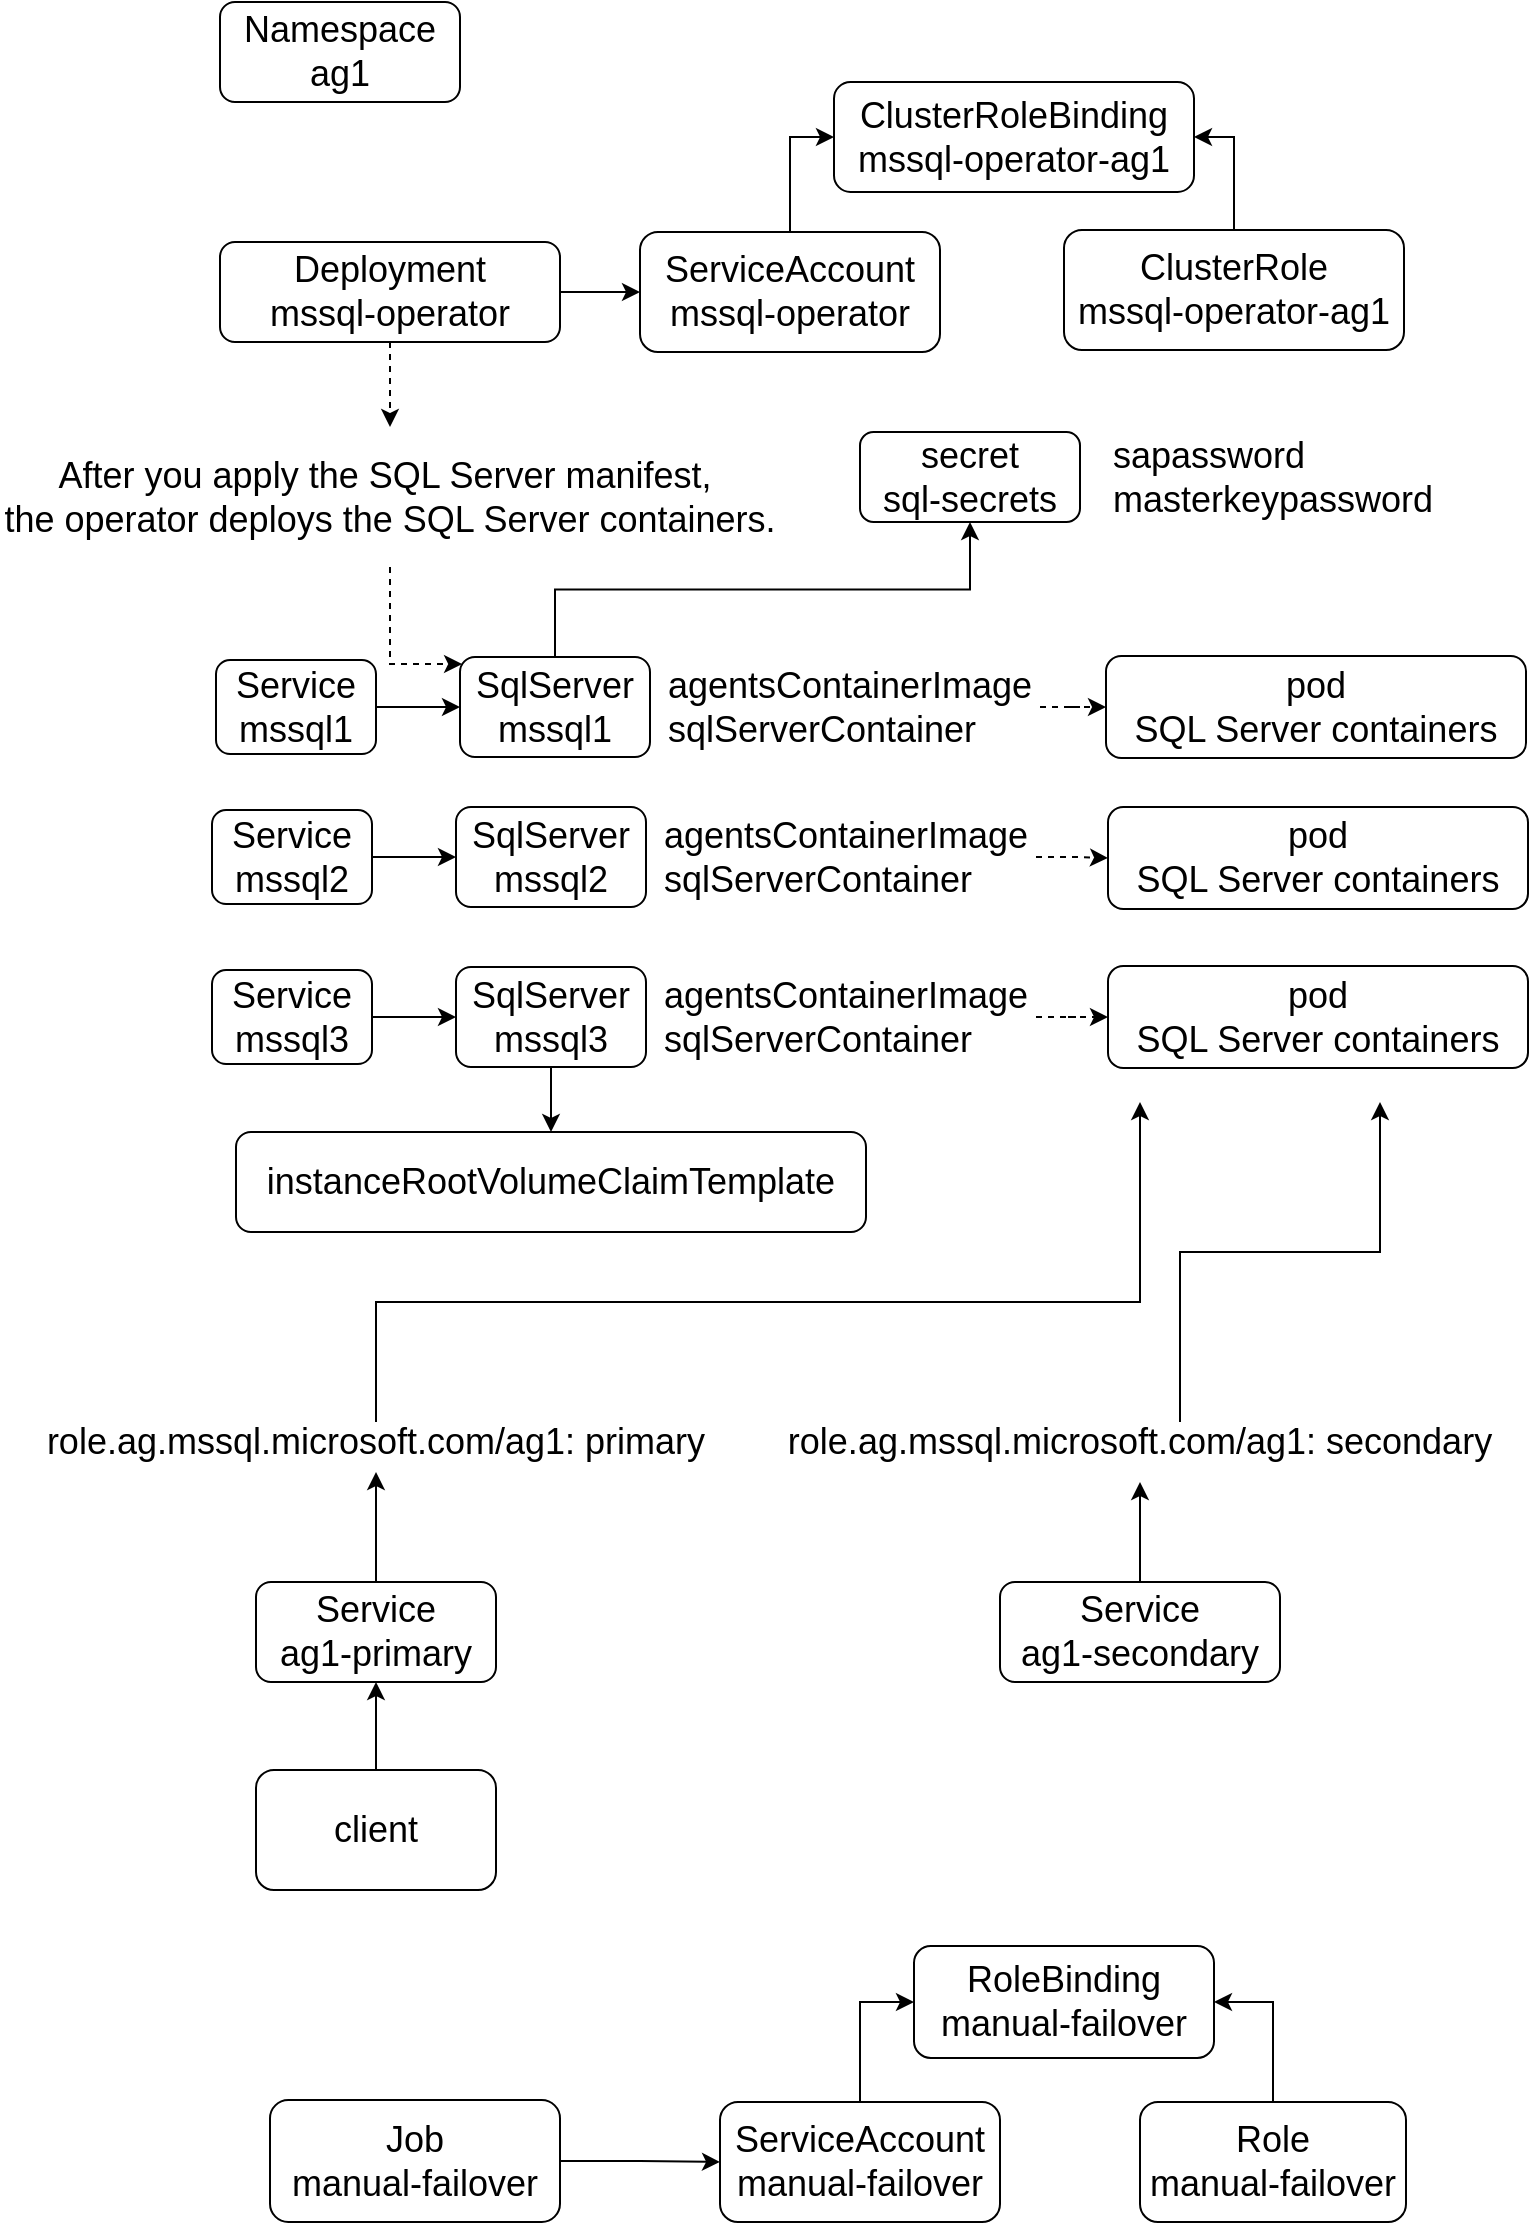 <mxfile version="10.5.9" type="device"><diagram id="M01gMUNR04oq7YV_vKuA" name="Page-1"><mxGraphModel dx="840" dy="512" grid="1" gridSize="10" guides="1" tooltips="1" connect="1" arrows="1" fold="1" page="1" pageScale="1" pageWidth="827" pageHeight="1169" math="0" shadow="0"><root><mxCell id="0"/><mxCell id="1" parent="0"/><mxCell id="R18EmMhRiEevm34BI0Ie-1" value="&lt;span&gt;&lt;font style=&quot;font-size: 18px&quot;&gt;Namespace&lt;br&gt;ag1&lt;/font&gt;&lt;/span&gt;" style="rounded=1;whiteSpace=wrap;html=1;" vertex="1" parent="1"><mxGeometry x="170" y="60" width="120" height="50" as="geometry"/></mxCell><mxCell id="R18EmMhRiEevm34BI0Ie-6" style="edgeStyle=orthogonalEdgeStyle;rounded=0;orthogonalLoop=1;jettySize=auto;html=1;entryX=0;entryY=0.5;entryDx=0;entryDy=0;exitX=0.5;exitY=0;exitDx=0;exitDy=0;" edge="1" parent="1" source="R18EmMhRiEevm34BI0Ie-3" target="R18EmMhRiEevm34BI0Ie-5"><mxGeometry relative="1" as="geometry"/></mxCell><mxCell id="R18EmMhRiEevm34BI0Ie-3" value="&lt;font style=&quot;font-size: 18px&quot;&gt;ServiceAccount&lt;br&gt;mssql-operator&lt;/font&gt;" style="rounded=1;whiteSpace=wrap;html=1;" vertex="1" parent="1"><mxGeometry x="380" y="175" width="150" height="60" as="geometry"/></mxCell><mxCell id="R18EmMhRiEevm34BI0Ie-7" style="edgeStyle=orthogonalEdgeStyle;rounded=0;orthogonalLoop=1;jettySize=auto;html=1;exitX=0.5;exitY=0;exitDx=0;exitDy=0;entryX=1;entryY=0.5;entryDx=0;entryDy=0;" edge="1" parent="1" source="R18EmMhRiEevm34BI0Ie-4" target="R18EmMhRiEevm34BI0Ie-5"><mxGeometry relative="1" as="geometry"/></mxCell><mxCell id="R18EmMhRiEevm34BI0Ie-4" value="&lt;font style=&quot;font-size: 18px&quot;&gt;ClusterRole&lt;br&gt;mssql-operator-ag1&lt;/font&gt;&lt;br&gt;" style="rounded=1;whiteSpace=wrap;html=1;" vertex="1" parent="1"><mxGeometry x="592" y="174" width="170" height="60" as="geometry"/></mxCell><mxCell id="R18EmMhRiEevm34BI0Ie-5" value="&lt;font style=&quot;font-size: 18px&quot;&gt;ClusterRoleBinding&lt;br&gt;mssql-operator-ag1&lt;/font&gt;&lt;br&gt;" style="rounded=1;whiteSpace=wrap;html=1;" vertex="1" parent="1"><mxGeometry x="477" y="100" width="180" height="55" as="geometry"/></mxCell><mxCell id="R18EmMhRiEevm34BI0Ie-29" style="edgeStyle=orthogonalEdgeStyle;rounded=0;orthogonalLoop=1;jettySize=auto;html=1;dashed=1;" edge="1" parent="1" source="R18EmMhRiEevm34BI0Ie-8" target="R18EmMhRiEevm34BI0Ie-28"><mxGeometry relative="1" as="geometry"/></mxCell><mxCell id="R18EmMhRiEevm34BI0Ie-31" style="edgeStyle=orthogonalEdgeStyle;rounded=0;orthogonalLoop=1;jettySize=auto;html=1;exitX=1;exitY=0.5;exitDx=0;exitDy=0;entryX=0;entryY=0.5;entryDx=0;entryDy=0;" edge="1" parent="1" source="R18EmMhRiEevm34BI0Ie-8" target="R18EmMhRiEevm34BI0Ie-3"><mxGeometry relative="1" as="geometry"/></mxCell><mxCell id="R18EmMhRiEevm34BI0Ie-8" value="&lt;font style=&quot;font-size: 18px&quot;&gt;Deployment&lt;br&gt;mssql-operator&lt;/font&gt;&lt;br&gt;" style="rounded=1;whiteSpace=wrap;html=1;" vertex="1" parent="1"><mxGeometry x="170" y="180" width="170" height="50" as="geometry"/></mxCell><mxCell id="R18EmMhRiEevm34BI0Ie-9" value="&lt;font style=&quot;font-size: 18px&quot;&gt;secret&lt;br&gt;sql-secrets&lt;/font&gt;&lt;br&gt;" style="rounded=1;whiteSpace=wrap;html=1;" vertex="1" parent="1"><mxGeometry x="490" y="275" width="110" height="45" as="geometry"/></mxCell><mxCell id="R18EmMhRiEevm34BI0Ie-10" value="&lt;div style=&quot;text-align: left&quot;&gt;&lt;span style=&quot;font-size: 18px&quot;&gt;sapassword&lt;/span&gt;&lt;/div&gt;&lt;font style=&quot;font-size: 18px&quot;&gt;&lt;div style=&quot;text-align: left&quot;&gt;&lt;span&gt;masterkeypassword&lt;/span&gt;&lt;/div&gt;&lt;/font&gt;" style="text;html=1;strokeColor=none;fillColor=none;align=center;verticalAlign=middle;whiteSpace=wrap;rounded=0;" vertex="1" parent="1"><mxGeometry x="610" y="272.5" width="173" height="50" as="geometry"/></mxCell><mxCell id="R18EmMhRiEevm34BI0Ie-23" style="edgeStyle=orthogonalEdgeStyle;rounded=0;orthogonalLoop=1;jettySize=auto;html=1;entryX=0.5;entryY=1;entryDx=0;entryDy=0;exitX=0.5;exitY=0;exitDx=0;exitDy=0;" edge="1" parent="1" source="R18EmMhRiEevm34BI0Ie-11" target="R18EmMhRiEevm34BI0Ie-9"><mxGeometry relative="1" as="geometry"/></mxCell><mxCell id="R18EmMhRiEevm34BI0Ie-11" value="&lt;font style=&quot;font-size: 18px&quot;&gt;SqlServer&lt;br&gt;mssql1&lt;/font&gt;&lt;br&gt;" style="rounded=1;whiteSpace=wrap;html=1;" vertex="1" parent="1"><mxGeometry x="290" y="387.5" width="95" height="50" as="geometry"/></mxCell><mxCell id="R18EmMhRiEevm34BI0Ie-33" value="" style="edgeStyle=orthogonalEdgeStyle;rounded=0;orthogonalLoop=1;jettySize=auto;html=1;dashed=1;" edge="1" parent="1" source="R18EmMhRiEevm34BI0Ie-12" target="R18EmMhRiEevm34BI0Ie-32"><mxGeometry relative="1" as="geometry"/></mxCell><mxCell id="R18EmMhRiEevm34BI0Ie-12" value="&lt;div style=&quot;text-align: left&quot;&gt;&lt;span style=&quot;font-size: 18px&quot;&gt;agentsContainerImage&lt;/span&gt;&lt;/div&gt;&lt;font style=&quot;font-size: 18px&quot;&gt;&lt;div style=&quot;text-align: left&quot;&gt;&lt;span&gt;sqlServerContainer&lt;/span&gt;&lt;/div&gt;&lt;/font&gt;" style="text;html=1;strokeColor=none;fillColor=none;align=center;verticalAlign=middle;whiteSpace=wrap;rounded=0;" vertex="1" parent="1"><mxGeometry x="390" y="385" width="190" height="55" as="geometry"/></mxCell><mxCell id="R18EmMhRiEevm34BI0Ie-14" style="edgeStyle=orthogonalEdgeStyle;rounded=0;orthogonalLoop=1;jettySize=auto;html=1;entryX=0;entryY=0.5;entryDx=0;entryDy=0;" edge="1" parent="1" source="R18EmMhRiEevm34BI0Ie-13" target="R18EmMhRiEevm34BI0Ie-11"><mxGeometry relative="1" as="geometry"/></mxCell><mxCell id="R18EmMhRiEevm34BI0Ie-13" value="&lt;font style=&quot;font-size: 18px&quot;&gt;Service&lt;br&gt;mssql1&lt;/font&gt;&lt;br&gt;" style="rounded=1;whiteSpace=wrap;html=1;" vertex="1" parent="1"><mxGeometry x="168" y="389" width="80" height="47" as="geometry"/></mxCell><mxCell id="R18EmMhRiEevm34BI0Ie-15" value="&lt;font style=&quot;font-size: 18px&quot;&gt;SqlServer&lt;br&gt;mssql2&lt;/font&gt;&lt;br&gt;" style="rounded=1;whiteSpace=wrap;html=1;" vertex="1" parent="1"><mxGeometry x="288" y="462.5" width="95" height="50" as="geometry"/></mxCell><mxCell id="R18EmMhRiEevm34BI0Ie-37" value="" style="edgeStyle=orthogonalEdgeStyle;rounded=0;orthogonalLoop=1;jettySize=auto;html=1;dashed=1;" edge="1" parent="1" source="R18EmMhRiEevm34BI0Ie-16" target="R18EmMhRiEevm34BI0Ie-35"><mxGeometry relative="1" as="geometry"/></mxCell><mxCell id="R18EmMhRiEevm34BI0Ie-16" value="&lt;div style=&quot;text-align: left&quot;&gt;&lt;span style=&quot;font-size: 18px&quot;&gt;agentsContainerImage&lt;/span&gt;&lt;/div&gt;&lt;font style=&quot;font-size: 18px&quot;&gt;&lt;div style=&quot;text-align: left&quot;&gt;&lt;span&gt;sqlServerContainer&lt;/span&gt;&lt;/div&gt;&lt;/font&gt;" style="text;html=1;strokeColor=none;fillColor=none;align=center;verticalAlign=middle;whiteSpace=wrap;rounded=0;" vertex="1" parent="1"><mxGeometry x="388" y="460" width="190" height="55" as="geometry"/></mxCell><mxCell id="R18EmMhRiEevm34BI0Ie-17" style="edgeStyle=orthogonalEdgeStyle;rounded=0;orthogonalLoop=1;jettySize=auto;html=1;entryX=0;entryY=0.5;entryDx=0;entryDy=0;" edge="1" parent="1" source="R18EmMhRiEevm34BI0Ie-18" target="R18EmMhRiEevm34BI0Ie-15"><mxGeometry relative="1" as="geometry"/></mxCell><mxCell id="R18EmMhRiEevm34BI0Ie-18" value="&lt;font style=&quot;font-size: 18px&quot;&gt;Service&lt;br&gt;mssql2&lt;/font&gt;&lt;br&gt;" style="rounded=1;whiteSpace=wrap;html=1;" vertex="1" parent="1"><mxGeometry x="166" y="464" width="80" height="47" as="geometry"/></mxCell><mxCell id="R18EmMhRiEevm34BI0Ie-25" style="edgeStyle=orthogonalEdgeStyle;rounded=0;orthogonalLoop=1;jettySize=auto;html=1;entryX=0.5;entryY=0;entryDx=0;entryDy=0;" edge="1" parent="1" source="R18EmMhRiEevm34BI0Ie-19" target="R18EmMhRiEevm34BI0Ie-24"><mxGeometry relative="1" as="geometry"/></mxCell><mxCell id="R18EmMhRiEevm34BI0Ie-19" value="&lt;font style=&quot;font-size: 18px&quot;&gt;SqlServer&lt;br&gt;mssql3&lt;/font&gt;&lt;br&gt;" style="rounded=1;whiteSpace=wrap;html=1;" vertex="1" parent="1"><mxGeometry x="288" y="542.5" width="95" height="50" as="geometry"/></mxCell><mxCell id="R18EmMhRiEevm34BI0Ie-39" style="edgeStyle=orthogonalEdgeStyle;rounded=0;orthogonalLoop=1;jettySize=auto;html=1;entryX=0;entryY=0.5;entryDx=0;entryDy=0;dashed=1;" edge="1" parent="1" source="R18EmMhRiEevm34BI0Ie-20" target="R18EmMhRiEevm34BI0Ie-36"><mxGeometry relative="1" as="geometry"/></mxCell><mxCell id="R18EmMhRiEevm34BI0Ie-20" value="&lt;div style=&quot;text-align: left&quot;&gt;&lt;span style=&quot;font-size: 18px&quot;&gt;agentsContainerImage&lt;/span&gt;&lt;/div&gt;&lt;font style=&quot;font-size: 18px&quot;&gt;&lt;div style=&quot;text-align: left&quot;&gt;&lt;span&gt;sqlServerContainer&lt;/span&gt;&lt;/div&gt;&lt;/font&gt;" style="text;html=1;strokeColor=none;fillColor=none;align=center;verticalAlign=middle;whiteSpace=wrap;rounded=0;" vertex="1" parent="1"><mxGeometry x="388" y="540" width="190" height="55" as="geometry"/></mxCell><mxCell id="R18EmMhRiEevm34BI0Ie-21" style="edgeStyle=orthogonalEdgeStyle;rounded=0;orthogonalLoop=1;jettySize=auto;html=1;entryX=0;entryY=0.5;entryDx=0;entryDy=0;" edge="1" parent="1" source="R18EmMhRiEevm34BI0Ie-22" target="R18EmMhRiEevm34BI0Ie-19"><mxGeometry relative="1" as="geometry"/></mxCell><mxCell id="R18EmMhRiEevm34BI0Ie-22" value="&lt;font style=&quot;font-size: 18px&quot;&gt;Service&lt;br&gt;mssql3&lt;/font&gt;&lt;br&gt;" style="rounded=1;whiteSpace=wrap;html=1;" vertex="1" parent="1"><mxGeometry x="166" y="544" width="80" height="47" as="geometry"/></mxCell><mxCell id="R18EmMhRiEevm34BI0Ie-24" value="&lt;font style=&quot;font-size: 18px&quot;&gt;instanceRootVolumeClaimTemplate&lt;/font&gt;" style="rounded=1;whiteSpace=wrap;html=1;" vertex="1" parent="1"><mxGeometry x="178" y="625" width="315" height="50" as="geometry"/></mxCell><mxCell id="R18EmMhRiEevm34BI0Ie-30" style="edgeStyle=orthogonalEdgeStyle;rounded=0;orthogonalLoop=1;jettySize=auto;html=1;entryX=0.011;entryY=0.07;entryDx=0;entryDy=0;entryPerimeter=0;dashed=1;" edge="1" parent="1" source="R18EmMhRiEevm34BI0Ie-28" target="R18EmMhRiEevm34BI0Ie-11"><mxGeometry relative="1" as="geometry"/></mxCell><mxCell id="R18EmMhRiEevm34BI0Ie-28" value="&lt;div&gt;&lt;font style=&quot;font-size: 18px&quot;&gt;After you apply the SQL Server manifest,&amp;nbsp;&lt;/font&gt;&lt;/div&gt;&lt;div&gt;&lt;font style=&quot;font-size: 18px&quot;&gt;the operator deploys the SQL Server containers.&lt;/font&gt;&lt;/div&gt;" style="text;html=1;strokeColor=none;fillColor=none;align=center;verticalAlign=middle;whiteSpace=wrap;rounded=0;" vertex="1" parent="1"><mxGeometry x="60" y="272.5" width="390" height="70" as="geometry"/></mxCell><mxCell id="R18EmMhRiEevm34BI0Ie-32" value="&lt;font style=&quot;font-size: 18px&quot;&gt;pod&lt;br&gt;&lt;span&gt;SQL Server containers&lt;/span&gt;&lt;/font&gt;&lt;br&gt;" style="rounded=1;whiteSpace=wrap;html=1;" vertex="1" parent="1"><mxGeometry x="613" y="387" width="210" height="51" as="geometry"/></mxCell><mxCell id="R18EmMhRiEevm34BI0Ie-35" value="&lt;font style=&quot;font-size: 18px&quot;&gt;pod&lt;br&gt;&lt;span&gt;SQL Server containers&lt;/span&gt;&lt;/font&gt;&lt;br&gt;" style="rounded=1;whiteSpace=wrap;html=1;" vertex="1" parent="1"><mxGeometry x="614" y="462.5" width="210" height="51" as="geometry"/></mxCell><mxCell id="R18EmMhRiEevm34BI0Ie-36" value="&lt;font style=&quot;font-size: 18px&quot;&gt;pod&lt;br&gt;&lt;span&gt;SQL Server containers&lt;/span&gt;&lt;/font&gt;&lt;br&gt;" style="rounded=1;whiteSpace=wrap;html=1;" vertex="1" parent="1"><mxGeometry x="614" y="542" width="210" height="51" as="geometry"/></mxCell><mxCell id="R18EmMhRiEevm34BI0Ie-44" style="edgeStyle=orthogonalEdgeStyle;rounded=0;orthogonalLoop=1;jettySize=auto;html=1;entryX=0.5;entryY=1;entryDx=0;entryDy=0;" edge="1" parent="1" source="R18EmMhRiEevm34BI0Ie-40" target="R18EmMhRiEevm34BI0Ie-42"><mxGeometry relative="1" as="geometry"/></mxCell><mxCell id="R18EmMhRiEevm34BI0Ie-40" value="&lt;font style=&quot;font-size: 18px&quot;&gt;Service&lt;br&gt;ag1-primary&lt;/font&gt;&lt;br&gt;" style="rounded=1;whiteSpace=wrap;html=1;" vertex="1" parent="1"><mxGeometry x="188" y="850" width="120" height="50" as="geometry"/></mxCell><mxCell id="R18EmMhRiEevm34BI0Ie-46" style="edgeStyle=orthogonalEdgeStyle;rounded=0;orthogonalLoop=1;jettySize=auto;html=1;entryX=0.5;entryY=1;entryDx=0;entryDy=0;" edge="1" parent="1" source="R18EmMhRiEevm34BI0Ie-41" target="R18EmMhRiEevm34BI0Ie-43"><mxGeometry relative="1" as="geometry"/></mxCell><mxCell id="R18EmMhRiEevm34BI0Ie-41" value="&lt;font style=&quot;font-size: 18px&quot;&gt;Service&lt;br&gt;ag1-secondary&lt;/font&gt;&lt;br&gt;" style="rounded=1;whiteSpace=wrap;html=1;" vertex="1" parent="1"><mxGeometry x="560" y="850" width="140" height="50" as="geometry"/></mxCell><mxCell id="R18EmMhRiEevm34BI0Ie-45" style="edgeStyle=orthogonalEdgeStyle;rounded=0;orthogonalLoop=1;jettySize=auto;html=1;" edge="1" parent="1"><mxGeometry relative="1" as="geometry"><mxPoint x="630" y="610" as="targetPoint"/><mxPoint x="248" y="770" as="sourcePoint"/><Array as="points"><mxPoint x="248" y="710"/><mxPoint x="630" y="710"/></Array></mxGeometry></mxCell><mxCell id="R18EmMhRiEevm34BI0Ie-42" value="&lt;font style=&quot;font-size: 18px&quot;&gt;role.ag.mssql.microsoft.com/ag1: primary&lt;/font&gt;" style="text;html=1;strokeColor=none;fillColor=none;align=center;verticalAlign=middle;whiteSpace=wrap;rounded=0;" vertex="1" parent="1"><mxGeometry x="78" y="765" width="340" height="30" as="geometry"/></mxCell><mxCell id="R18EmMhRiEevm34BI0Ie-47" style="edgeStyle=orthogonalEdgeStyle;rounded=0;orthogonalLoop=1;jettySize=auto;html=1;" edge="1" parent="1"><mxGeometry relative="1" as="geometry"><mxPoint x="750" y="610" as="targetPoint"/><mxPoint x="650" y="770" as="sourcePoint"/><Array as="points"><mxPoint x="650" y="685"/><mxPoint x="750" y="685"/></Array></mxGeometry></mxCell><mxCell id="R18EmMhRiEevm34BI0Ie-43" value="&lt;font style=&quot;font-size: 18px&quot;&gt;role.ag.mssql.microsoft.com/ag1: secondary&lt;/font&gt;" style="text;html=1;strokeColor=none;fillColor=none;align=center;verticalAlign=middle;whiteSpace=wrap;rounded=0;" vertex="1" parent="1"><mxGeometry x="450" y="760" width="360" height="40" as="geometry"/></mxCell><mxCell id="R18EmMhRiEevm34BI0Ie-49" style="edgeStyle=orthogonalEdgeStyle;rounded=0;orthogonalLoop=1;jettySize=auto;html=1;entryX=0.5;entryY=1;entryDx=0;entryDy=0;" edge="1" parent="1" source="R18EmMhRiEevm34BI0Ie-48" target="R18EmMhRiEevm34BI0Ie-40"><mxGeometry relative="1" as="geometry"/></mxCell><mxCell id="R18EmMhRiEevm34BI0Ie-48" value="&lt;font style=&quot;font-size: 18px&quot;&gt;client&lt;/font&gt;" style="rounded=1;whiteSpace=wrap;html=1;" vertex="1" parent="1"><mxGeometry x="188" y="944" width="120" height="60" as="geometry"/></mxCell><mxCell id="R18EmMhRiEevm34BI0Ie-56" style="edgeStyle=orthogonalEdgeStyle;rounded=0;orthogonalLoop=1;jettySize=auto;html=1;entryX=1;entryY=0.5;entryDx=0;entryDy=0;" edge="1" parent="1" source="R18EmMhRiEevm34BI0Ie-51" target="R18EmMhRiEevm34BI0Ie-53"><mxGeometry relative="1" as="geometry"/></mxCell><mxCell id="R18EmMhRiEevm34BI0Ie-51" value="&lt;font style=&quot;font-size: 18px&quot;&gt;Role&lt;br&gt;manual-failover&lt;/font&gt;&lt;br&gt;" style="rounded=1;whiteSpace=wrap;html=1;" vertex="1" parent="1"><mxGeometry x="630" y="1110" width="133" height="60" as="geometry"/></mxCell><mxCell id="R18EmMhRiEevm34BI0Ie-54" style="edgeStyle=orthogonalEdgeStyle;rounded=0;orthogonalLoop=1;jettySize=auto;html=1;entryX=0;entryY=0.5;entryDx=0;entryDy=0;" edge="1" parent="1" source="R18EmMhRiEevm34BI0Ie-52" target="R18EmMhRiEevm34BI0Ie-53"><mxGeometry relative="1" as="geometry"/></mxCell><mxCell id="R18EmMhRiEevm34BI0Ie-52" value="&lt;font style=&quot;font-size: 18px&quot;&gt;&lt;span&gt;ServiceAccount&lt;/span&gt;&lt;br&gt;&lt;span&gt;manual-failover&lt;/span&gt;&lt;/font&gt;" style="rounded=1;whiteSpace=wrap;html=1;" vertex="1" parent="1"><mxGeometry x="420" y="1110" width="140" height="60" as="geometry"/></mxCell><mxCell id="R18EmMhRiEevm34BI0Ie-53" value="&lt;font style=&quot;font-size: 18px&quot;&gt;RoleBinding&lt;br&gt;manual-failover&lt;/font&gt;&lt;br&gt;" style="rounded=1;whiteSpace=wrap;html=1;" vertex="1" parent="1"><mxGeometry x="517" y="1032" width="150" height="56" as="geometry"/></mxCell><mxCell id="R18EmMhRiEevm34BI0Ie-58" style="edgeStyle=orthogonalEdgeStyle;rounded=0;orthogonalLoop=1;jettySize=auto;html=1;entryX=0;entryY=0.5;entryDx=0;entryDy=0;" edge="1" parent="1" source="R18EmMhRiEevm34BI0Ie-57" target="R18EmMhRiEevm34BI0Ie-52"><mxGeometry relative="1" as="geometry"/></mxCell><mxCell id="R18EmMhRiEevm34BI0Ie-57" value="&lt;font style=&quot;font-size: 18px&quot;&gt;Job&lt;br&gt;manual-failover&lt;/font&gt;&lt;br&gt;" style="rounded=1;whiteSpace=wrap;html=1;" vertex="1" parent="1"><mxGeometry x="195" y="1109" width="145" height="61" as="geometry"/></mxCell></root></mxGraphModel></diagram></mxfile>